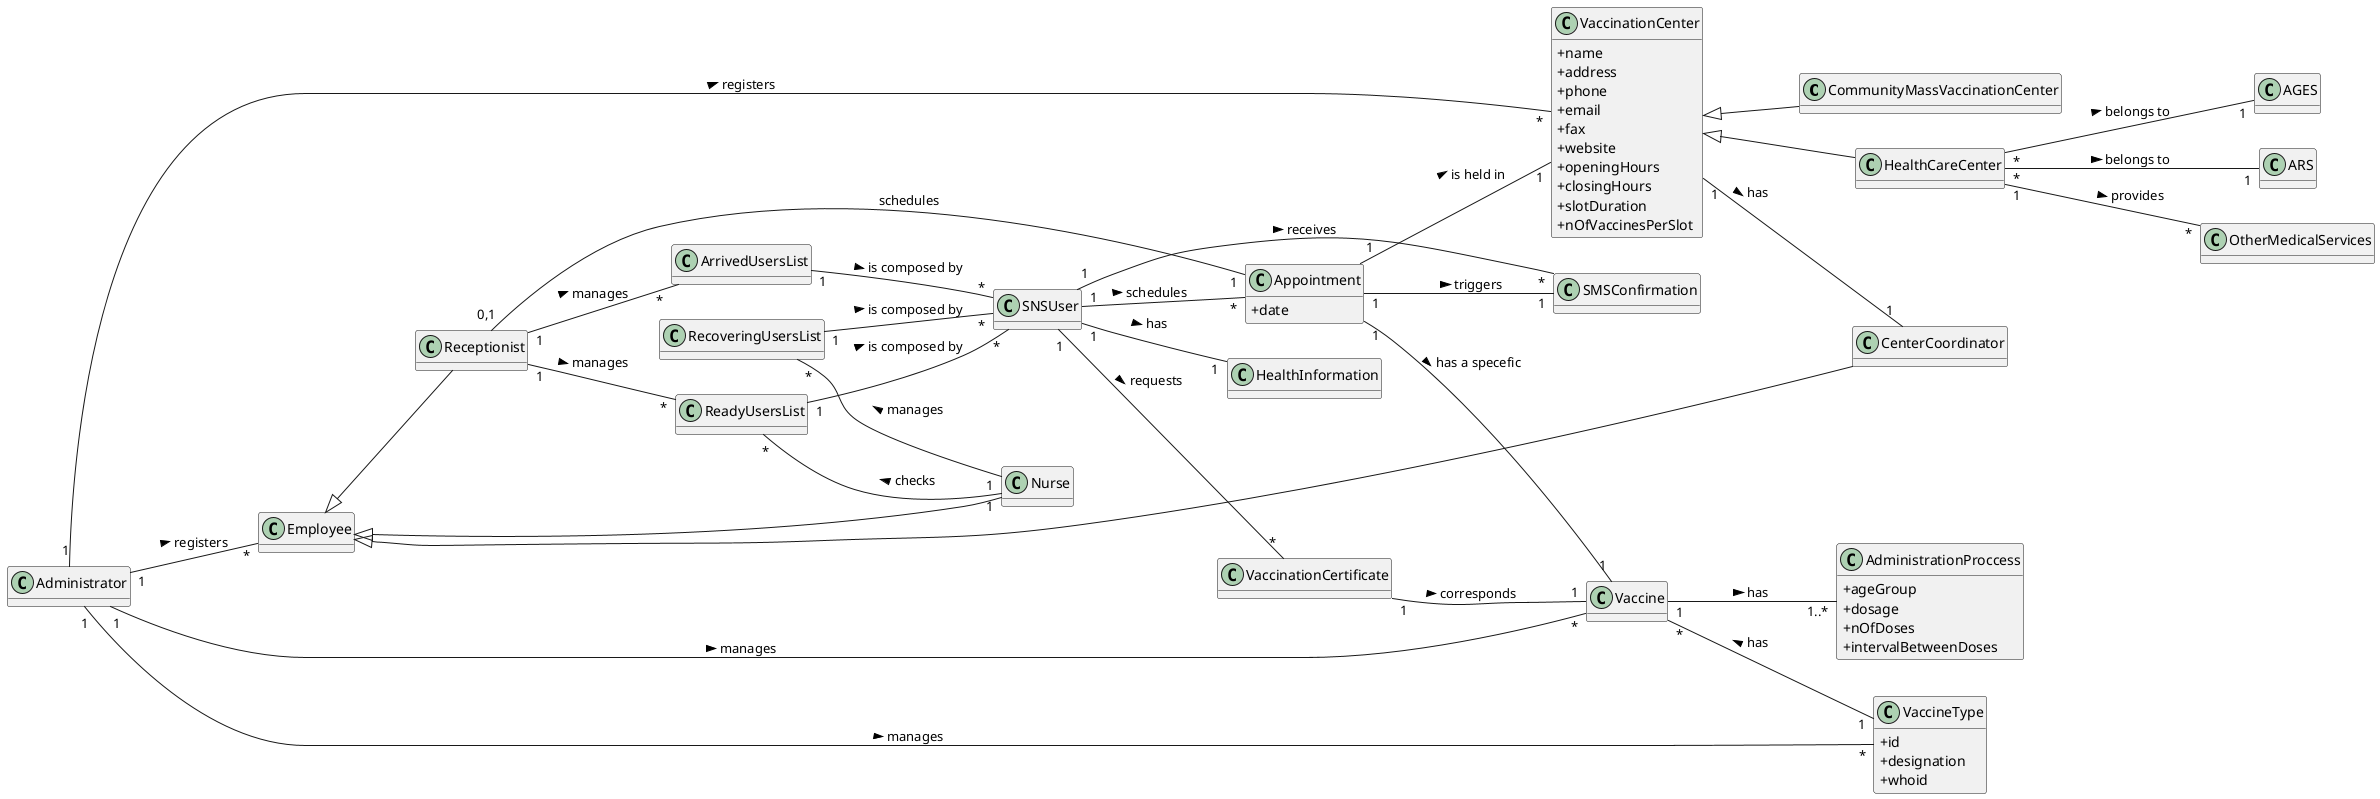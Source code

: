 @startuml

hide methods
left to right direction
skinparam classAttributeIconSize 0

class CommunityMassVaccinationCenter {}

class HealthCareCenter {}

class VaccinationCenter {
  + name
  + address
  + phone
  + email
  + fax
  + website
  + openingHours
  + closingHours
  + slotDuration
  + nOfVaccinesPerSlot
}

class Vaccine {}

class VaccineType {
    + id
    + designation
    + whoid
}

class SNSUser {}

class HealthInformation {}

class Administrator {}

class Employee {}

class Nurse {}

class Receptionist {}

class CenterCoordinator {}

class Appointment {
  + date
}

class AdministrationProccess {
  + ageGroup
  + dosage
  + nOfDoses
  + intervalBetweenDoses
}

class AGES {}

class ARS {}

Vaccine "*" -- "1" VaccineType : has <

Employee <|-- Nurse
Employee <|-- Receptionist
Employee <|-- CenterCoordinator

VaccinationCenter <|-- CommunityMassVaccinationCenter
VaccinationCenter <|-- HealthCareCenter

VaccinationCenter "1" -- "1" CenterCoordinator : has >

HealthCareCenter "*" -- "1" AGES : belongs to > 
HealthCareCenter "*" -- "1" ARS : belongs to >

Appointment "1" -- "1" VaccinationCenter : is held in >
Appointment "1" -- "1" Vaccine : has a specefic >
Appointment "1" -- "1" SMSConfirmation : triggers >

Receptionist "1" -- "*" ReadyUsersList : manages >
Receptionist "1" -- "*" ArrivedUsersList : manages >

ReadyUsersList "1" -- "*" SNSUser : is composed by >
ArrivedUsersList "1" -- "*" SNSUser : is composed by > 
RecoveringUsersList "1" -- "*" SNSUser : is composed by >

ReadyUsersList "*" -- "1" Nurse : checks <
RecoveringUsersList "*" -- "1" Nurse : manages <

Administrator "1" -- "*" Employee : registers >
Administrator "1" -- "*" VaccinationCenter : registers >
Administrator "1" -- "*" VaccineType : manages >
Administrator "1" -- "*" Vaccine : manages >

SNSUser "1" -- "*" Appointment : schedules >
SNSUser "1" -- "1" HealthInformation : has >

Vaccine "1" -- "1..*" AdministrationProccess : has >

SNSUser "1" -- "*" SMSConfirmation : receives >

HealthCareCenter "1" -- "*" OtherMedicalServices : provides >

SNSUser "1" -- "*" VaccinationCertificate : requests >
VaccinationCertificate "1" -- "1" Vaccine : corresponds >

Receptionist "0,1" -- "1" Appointment : schedules

@enduml
